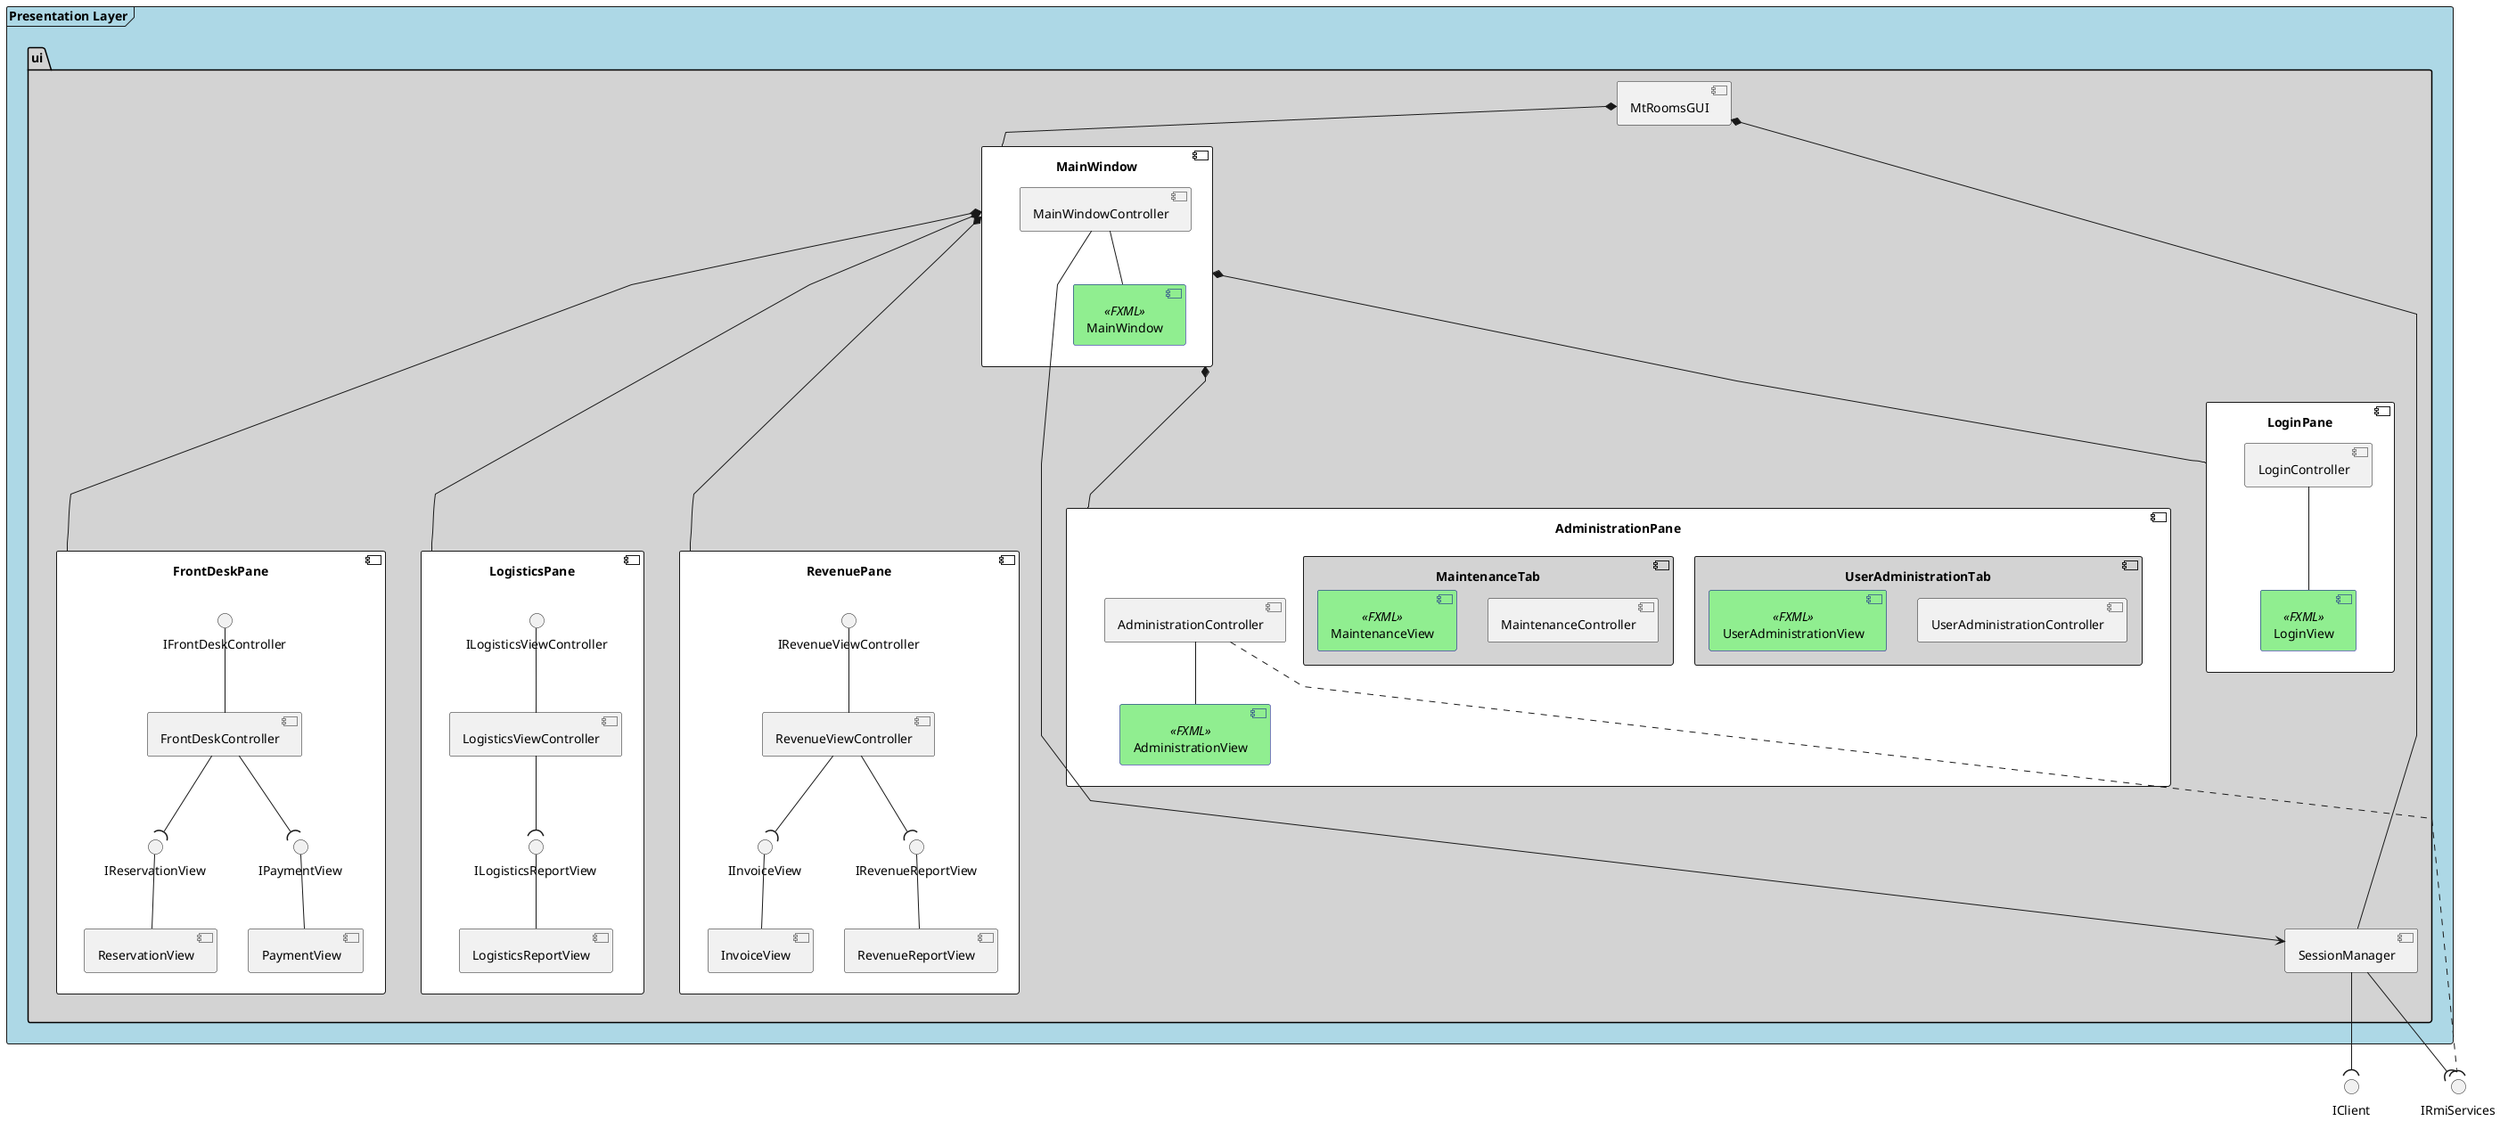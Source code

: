 @startuml

'skinparam linetype ortho
skinparam linetype polyline
'skinparam monochrome true

skinparam package {
    backgroundColor lightgrey
}

skinparam component {
	BackgroundColor<<FXML>> LightGreen
	ArrowColor<<FXML>> DarkBlue
	BorderColor<<FXML>> DarkBlue
}

interface IClient
interface IRmiServices

frame "Presentation Layer" #lightblue {
    package "ui" {
        component MtRoomsGUI
        component SessionManager

        component MainWindow #white {
            component MainWindowController
            component MainWindow <<FXML>> as MainWindowView

            MainWindowController -- MainWindowView
        }

        component LoginPane #white {
            component LoginController
            component LoginView <<FXML>> as LoginView

            LoginController -- LoginView
        }


        component FrontDeskPane #white {
            IFrontDeskController -- [FrontDeskController]
            IReservationView -- [ReservationView]
            IPaymentView -- [PaymentView]

            FrontDeskController --( IReservationView
            FrontDeskController --( IPaymentView
        }

        component AdministrationPane #white {
            component AdministrationController
            component AdministrationView <<FXML>> as AdministrationView

            component UserAdministrationTab {
                component UserAdministrationController
                component UserAdministrationView <<FXML>> as UserAdministrationView
            }
            component MaintenanceTab {
                component MaintenanceController
                component MaintenanceView <<FXML>> as MaintenanceView
            }

            AdministrationController ..( IRmiServices

            AdministrationController -- AdministrationView
        }

        component LogisticsPane #white {
            ILogisticsViewController -- [LogisticsViewController]
            ILogisticsReportView -- [LogisticsReportView]

            LogisticsViewController --( ILogisticsReportView
        }

        component RevenuePane #white {
            IRevenueViewController -- [RevenueViewController]
            IInvoiceView -- [InvoiceView]
            IRevenueReportView -- [RevenueReportView]

            RevenueViewController --( IInvoiceView
            RevenueViewController --( IRevenueReportView
        }

        MtRoomsGUI *-- SessionManager
        MainWindowController -------> SessionManager
        SessionManager --( IRmiServices
        SessionManager --( IClient

        MtRoomsGUI *-down- MainWindow
        MainWindow *-down-- LoginPane
        MainWindow *--down-- FrontDeskPane
        MainWindow *--down-- AdministrationPane
        MainWindow *--down-- LogisticsPane
        MainWindow *--down-- RevenuePane

    }
}

@enduml